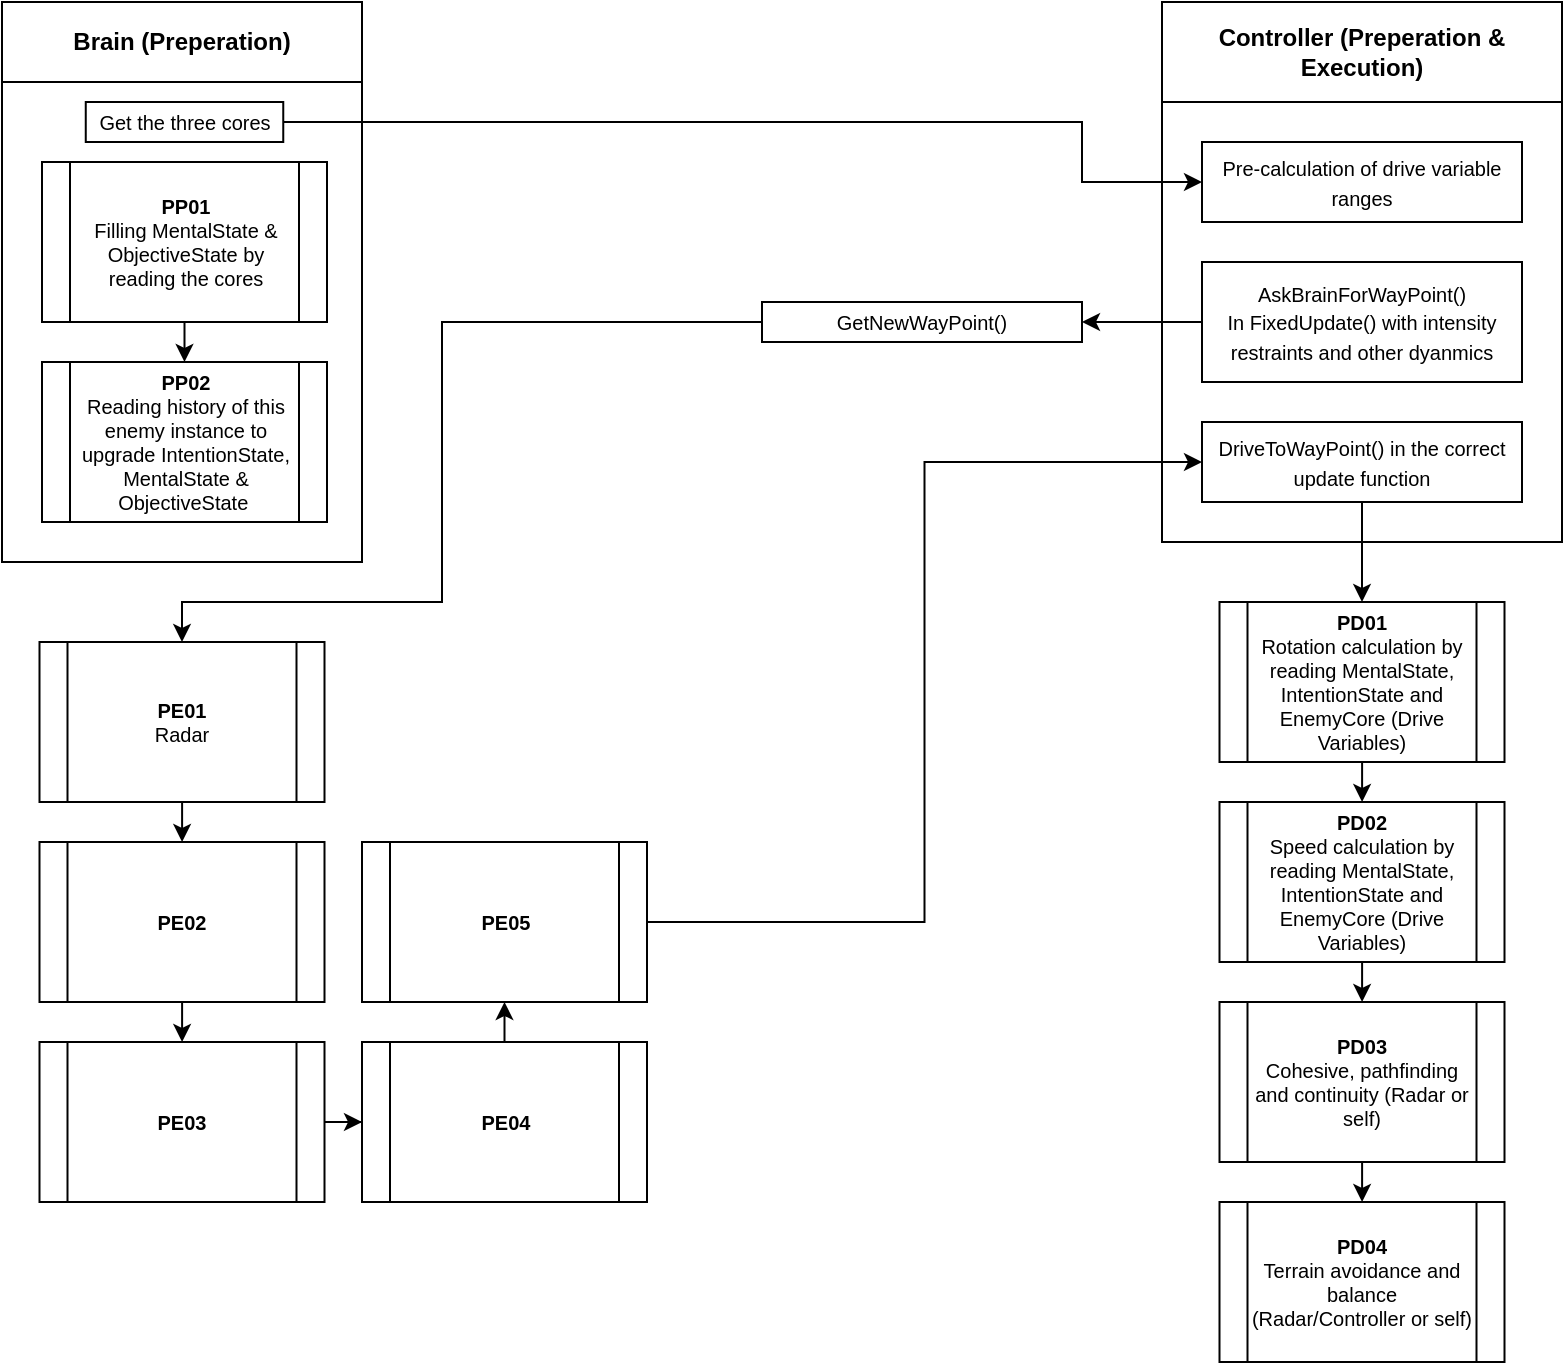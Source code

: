 <mxfile version="20.8.16" type="device"><diagram name="Page-1" id="Qc7GMsggAH8o8VQjmwgh"><mxGraphModel dx="1182" dy="723" grid="1" gridSize="10" guides="1" tooltips="1" connect="1" arrows="1" fold="1" page="1" pageScale="1" pageWidth="850" pageHeight="1100" math="0" shadow="0"><root><mxCell id="0"/><mxCell id="1" parent="0"/><mxCell id="NJS4GyRhJ9BWvrZngHmM-1" value="Controller (Preperation &amp;amp; Execution)" style="swimlane;whiteSpace=wrap;html=1;startSize=50;" vertex="1" parent="1"><mxGeometry x="640" y="20" width="200" height="270" as="geometry"/></mxCell><mxCell id="NJS4GyRhJ9BWvrZngHmM-7" value="&lt;font style=&quot;font-size: 10px;&quot;&gt;AskBrainForWayPoint()&lt;br&gt;In FixedUpdate() with intensity restraints and other dyanmics&lt;br&gt;&lt;/font&gt;" style="rounded=0;whiteSpace=wrap;html=1;" vertex="1" parent="NJS4GyRhJ9BWvrZngHmM-1"><mxGeometry x="20" y="130" width="160" height="60" as="geometry"/></mxCell><mxCell id="NJS4GyRhJ9BWvrZngHmM-9" value="&lt;font style=&quot;font-size: 10px;&quot;&gt;DriveToWayPoint() in the correct update function&lt;br&gt;&lt;/font&gt;" style="rounded=0;whiteSpace=wrap;html=1;" vertex="1" parent="NJS4GyRhJ9BWvrZngHmM-1"><mxGeometry x="20" y="210" width="160" height="40" as="geometry"/></mxCell><mxCell id="NJS4GyRhJ9BWvrZngHmM-15" value="&lt;font style=&quot;font-size: 10px;&quot;&gt;Pre-calculation of drive variable ranges&lt;br&gt;&lt;/font&gt;" style="rounded=0;whiteSpace=wrap;html=1;" vertex="1" parent="NJS4GyRhJ9BWvrZngHmM-1"><mxGeometry x="20" y="70" width="160" height="40" as="geometry"/></mxCell><mxCell id="NJS4GyRhJ9BWvrZngHmM-14" style="edgeStyle=orthogonalEdgeStyle;rounded=0;orthogonalLoop=1;jettySize=auto;html=1;entryX=0.5;entryY=0;entryDx=0;entryDy=0;fontSize=10;" edge="1" parent="1" source="NJS4GyRhJ9BWvrZngHmM-10" target="NJS4GyRhJ9BWvrZngHmM-13"><mxGeometry relative="1" as="geometry"/></mxCell><mxCell id="NJS4GyRhJ9BWvrZngHmM-10" value="&lt;b&gt;PD01&lt;/b&gt;&lt;br&gt;Rotation calculation by reading MentalState, IntentionState and EnemyCore (Drive Variables)" style="shape=process;whiteSpace=wrap;html=1;backgroundOutline=1;fontSize=10;" vertex="1" parent="1"><mxGeometry x="668.75" y="320" width="142.5" height="80" as="geometry"/></mxCell><mxCell id="NJS4GyRhJ9BWvrZngHmM-28" style="edgeStyle=orthogonalEdgeStyle;rounded=0;orthogonalLoop=1;jettySize=auto;html=1;entryX=0.5;entryY=0;entryDx=0;entryDy=0;fontSize=10;" edge="1" parent="1" source="NJS4GyRhJ9BWvrZngHmM-13" target="NJS4GyRhJ9BWvrZngHmM-27"><mxGeometry relative="1" as="geometry"/></mxCell><mxCell id="NJS4GyRhJ9BWvrZngHmM-13" value="&lt;b style=&quot;border-color: var(--border-color);&quot;&gt;PD02&lt;/b&gt;&lt;br&gt;Speed calculation by reading MentalState, IntentionState and EnemyCore (Drive Variables)" style="shape=process;whiteSpace=wrap;html=1;backgroundOutline=1;fontSize=10;" vertex="1" parent="1"><mxGeometry x="668.75" y="420" width="142.5" height="80" as="geometry"/></mxCell><mxCell id="NJS4GyRhJ9BWvrZngHmM-23" style="edgeStyle=orthogonalEdgeStyle;rounded=0;orthogonalLoop=1;jettySize=auto;html=1;entryX=0.5;entryY=0;entryDx=0;entryDy=0;fontSize=10;" edge="1" parent="1" source="NJS4GyRhJ9BWvrZngHmM-9" target="NJS4GyRhJ9BWvrZngHmM-10"><mxGeometry relative="1" as="geometry"/></mxCell><mxCell id="NJS4GyRhJ9BWvrZngHmM-30" style="edgeStyle=orthogonalEdgeStyle;rounded=0;orthogonalLoop=1;jettySize=auto;html=1;entryX=0.5;entryY=0;entryDx=0;entryDy=0;fontSize=10;" edge="1" parent="1" source="NJS4GyRhJ9BWvrZngHmM-27" target="NJS4GyRhJ9BWvrZngHmM-29"><mxGeometry relative="1" as="geometry"/></mxCell><mxCell id="NJS4GyRhJ9BWvrZngHmM-27" value="&lt;b style=&quot;border-color: var(--border-color);&quot;&gt;PD03&lt;/b&gt;&lt;br&gt;Cohesive, pathfinding and continuity (Radar or self)" style="shape=process;whiteSpace=wrap;html=1;backgroundOutline=1;fontSize=10;" vertex="1" parent="1"><mxGeometry x="668.75" y="520" width="142.5" height="80" as="geometry"/></mxCell><mxCell id="NJS4GyRhJ9BWvrZngHmM-29" value="&lt;b style=&quot;border-color: var(--border-color);&quot;&gt;PD04&lt;/b&gt;&lt;br&gt;Terrain avoidance and balance (Radar/Controller or self)" style="shape=process;whiteSpace=wrap;html=1;backgroundOutline=1;fontSize=10;" vertex="1" parent="1"><mxGeometry x="668.75" y="620" width="142.5" height="80" as="geometry"/></mxCell><mxCell id="NJS4GyRhJ9BWvrZngHmM-41" value="&lt;font style=&quot;font-size: 12px;&quot;&gt;Brain (Preperation)&lt;/font&gt;" style="swimlane;whiteSpace=wrap;html=1;fontSize=10;startSize=40;" vertex="1" parent="1"><mxGeometry x="60" y="20" width="180" height="280" as="geometry"/></mxCell><mxCell id="NJS4GyRhJ9BWvrZngHmM-34" value="&lt;b&gt;PP02&lt;/b&gt;&lt;br&gt;Reading history of this enemy instance to upgrade IntentionState, MentalState &amp;amp; ObjectiveState&amp;nbsp;" style="shape=process;whiteSpace=wrap;html=1;backgroundOutline=1;fontSize=10;" vertex="1" parent="NJS4GyRhJ9BWvrZngHmM-41"><mxGeometry x="20" y="180" width="142.5" height="80" as="geometry"/></mxCell><mxCell id="NJS4GyRhJ9BWvrZngHmM-33" value="&lt;b&gt;PP01&lt;/b&gt;&lt;br&gt;Filling MentalState &amp;amp; ObjectiveState by reading the cores" style="shape=process;whiteSpace=wrap;html=1;backgroundOutline=1;fontSize=10;" vertex="1" parent="NJS4GyRhJ9BWvrZngHmM-41"><mxGeometry x="20" y="80" width="142.5" height="80" as="geometry"/></mxCell><mxCell id="NJS4GyRhJ9BWvrZngHmM-35" style="edgeStyle=orthogonalEdgeStyle;rounded=0;orthogonalLoop=1;jettySize=auto;html=1;entryX=0.5;entryY=0;entryDx=0;entryDy=0;fontSize=10;" edge="1" parent="NJS4GyRhJ9BWvrZngHmM-41" source="NJS4GyRhJ9BWvrZngHmM-33" target="NJS4GyRhJ9BWvrZngHmM-34"><mxGeometry relative="1" as="geometry"/></mxCell><mxCell id="NJS4GyRhJ9BWvrZngHmM-46" value="&lt;font style=&quot;font-size: 10px;&quot;&gt;Get the three cores&lt;br&gt;&lt;/font&gt;" style="rounded=0;whiteSpace=wrap;html=1;" vertex="1" parent="NJS4GyRhJ9BWvrZngHmM-41"><mxGeometry x="41.88" y="50" width="98.75" height="20" as="geometry"/></mxCell><mxCell id="NJS4GyRhJ9BWvrZngHmM-47" style="edgeStyle=orthogonalEdgeStyle;rounded=0;orthogonalLoop=1;jettySize=auto;html=1;entryX=0;entryY=0.5;entryDx=0;entryDy=0;fontSize=10;" edge="1" parent="1" source="NJS4GyRhJ9BWvrZngHmM-46" target="NJS4GyRhJ9BWvrZngHmM-15"><mxGeometry relative="1" as="geometry"><Array as="points"><mxPoint x="600" y="80"/><mxPoint x="600" y="110"/></Array></mxGeometry></mxCell><mxCell id="NJS4GyRhJ9BWvrZngHmM-66" style="edgeStyle=orthogonalEdgeStyle;rounded=0;orthogonalLoop=1;jettySize=auto;html=1;entryX=0.5;entryY=0;entryDx=0;entryDy=0;fontSize=10;" edge="1" parent="1" source="NJS4GyRhJ9BWvrZngHmM-55" target="NJS4GyRhJ9BWvrZngHmM-65"><mxGeometry relative="1" as="geometry"/></mxCell><mxCell id="NJS4GyRhJ9BWvrZngHmM-55" value="&lt;b&gt;PE01&lt;br&gt;&lt;/b&gt;Radar" style="shape=process;whiteSpace=wrap;html=1;backgroundOutline=1;fontSize=10;" vertex="1" parent="1"><mxGeometry x="78.75" y="340" width="142.5" height="80" as="geometry"/></mxCell><mxCell id="NJS4GyRhJ9BWvrZngHmM-68" style="edgeStyle=orthogonalEdgeStyle;rounded=0;orthogonalLoop=1;jettySize=auto;html=1;entryX=0.5;entryY=0;entryDx=0;entryDy=0;fontSize=10;" edge="1" parent="1" source="NJS4GyRhJ9BWvrZngHmM-65" target="NJS4GyRhJ9BWvrZngHmM-67"><mxGeometry relative="1" as="geometry"/></mxCell><mxCell id="NJS4GyRhJ9BWvrZngHmM-65" value="&lt;b&gt;PE02&lt;br&gt;&lt;/b&gt;" style="shape=process;whiteSpace=wrap;html=1;backgroundOutline=1;fontSize=10;" vertex="1" parent="1"><mxGeometry x="78.75" y="440" width="142.5" height="80" as="geometry"/></mxCell><mxCell id="NJS4GyRhJ9BWvrZngHmM-84" style="edgeStyle=orthogonalEdgeStyle;rounded=0;orthogonalLoop=1;jettySize=auto;html=1;entryX=0;entryY=0.5;entryDx=0;entryDy=0;fontSize=10;" edge="1" parent="1" source="NJS4GyRhJ9BWvrZngHmM-67" target="NJS4GyRhJ9BWvrZngHmM-69"><mxGeometry relative="1" as="geometry"/></mxCell><mxCell id="NJS4GyRhJ9BWvrZngHmM-67" value="&lt;b&gt;PE03&lt;br&gt;&lt;/b&gt;" style="shape=process;whiteSpace=wrap;html=1;backgroundOutline=1;fontSize=10;" vertex="1" parent="1"><mxGeometry x="78.75" y="540" width="142.5" height="80" as="geometry"/></mxCell><mxCell id="NJS4GyRhJ9BWvrZngHmM-83" style="edgeStyle=orthogonalEdgeStyle;rounded=0;orthogonalLoop=1;jettySize=auto;html=1;entryX=0.5;entryY=1;entryDx=0;entryDy=0;fontSize=10;" edge="1" parent="1" source="NJS4GyRhJ9BWvrZngHmM-69" target="NJS4GyRhJ9BWvrZngHmM-71"><mxGeometry relative="1" as="geometry"/></mxCell><mxCell id="NJS4GyRhJ9BWvrZngHmM-69" value="&lt;b&gt;PE04&lt;br&gt;&lt;/b&gt;" style="shape=process;whiteSpace=wrap;html=1;backgroundOutline=1;fontSize=10;" vertex="1" parent="1"><mxGeometry x="240" y="540" width="142.5" height="80" as="geometry"/></mxCell><mxCell id="NJS4GyRhJ9BWvrZngHmM-82" style="edgeStyle=orthogonalEdgeStyle;rounded=0;orthogonalLoop=1;jettySize=auto;html=1;entryX=0;entryY=0.5;entryDx=0;entryDy=0;fontSize=10;" edge="1" parent="1" source="NJS4GyRhJ9BWvrZngHmM-71" target="NJS4GyRhJ9BWvrZngHmM-9"><mxGeometry relative="1" as="geometry"/></mxCell><mxCell id="NJS4GyRhJ9BWvrZngHmM-71" value="&lt;b&gt;PE05&lt;br&gt;&lt;/b&gt;" style="shape=process;whiteSpace=wrap;html=1;backgroundOutline=1;fontSize=10;" vertex="1" parent="1"><mxGeometry x="240" y="440" width="142.5" height="80" as="geometry"/></mxCell><mxCell id="NJS4GyRhJ9BWvrZngHmM-81" style="edgeStyle=orthogonalEdgeStyle;rounded=0;orthogonalLoop=1;jettySize=auto;html=1;fontSize=10;" edge="1" parent="1" source="NJS4GyRhJ9BWvrZngHmM-79" target="NJS4GyRhJ9BWvrZngHmM-55"><mxGeometry relative="1" as="geometry"><Array as="points"><mxPoint x="280" y="180"/><mxPoint x="280" y="320"/><mxPoint x="150" y="320"/></Array></mxGeometry></mxCell><mxCell id="NJS4GyRhJ9BWvrZngHmM-79" value="&lt;font style=&quot;font-size: 10px;&quot;&gt;GetNewWayPoint()&lt;br&gt;&lt;/font&gt;" style="rounded=0;whiteSpace=wrap;html=1;" vertex="1" parent="1"><mxGeometry x="440" y="170" width="160" height="20" as="geometry"/></mxCell><mxCell id="NJS4GyRhJ9BWvrZngHmM-80" style="edgeStyle=orthogonalEdgeStyle;rounded=0;orthogonalLoop=1;jettySize=auto;html=1;entryX=1;entryY=0.5;entryDx=0;entryDy=0;fontSize=10;" edge="1" parent="1" source="NJS4GyRhJ9BWvrZngHmM-7" target="NJS4GyRhJ9BWvrZngHmM-79"><mxGeometry relative="1" as="geometry"/></mxCell></root></mxGraphModel></diagram></mxfile>